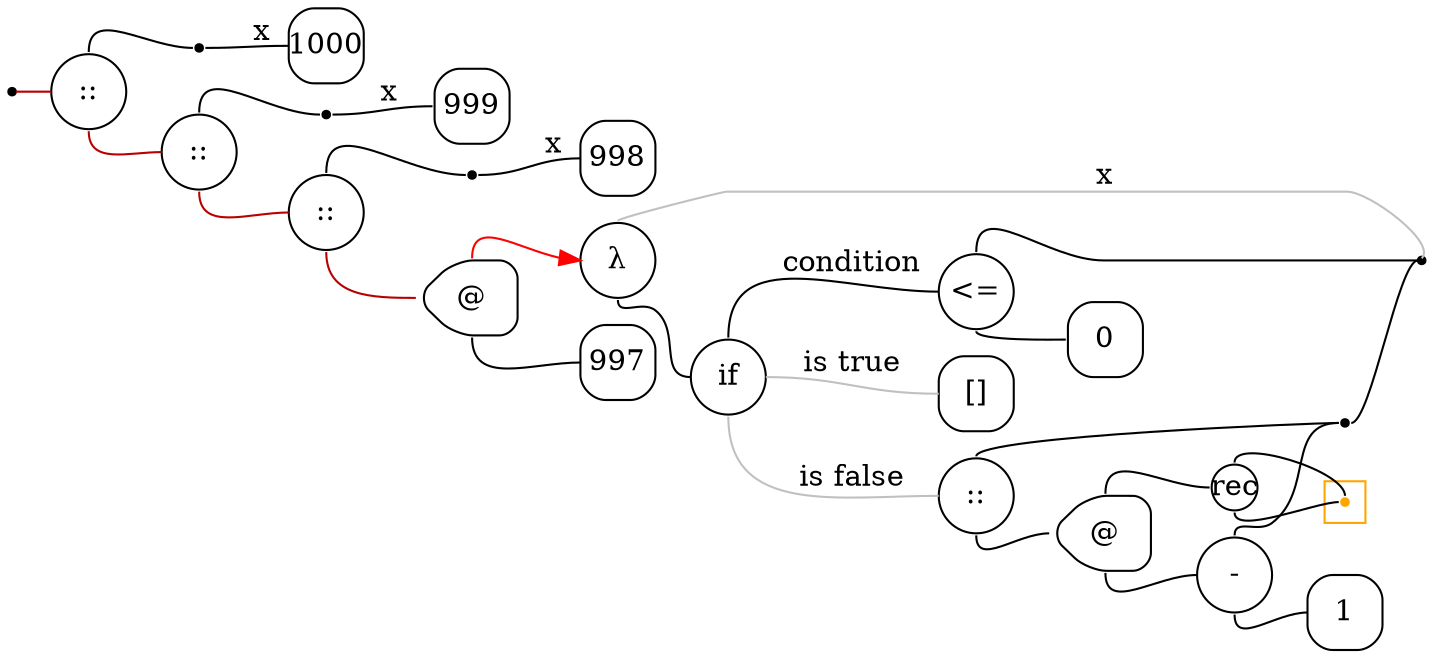 digraph G {
  rankdir=LR;
  edge[arrowhead=none,arrowtail=none];
  node[fixedsize=true,shape=circle]
  size="12.133333333333333,4.987468750000001";
  labeldistance=0;
  nodesep=.175;
  ranksep=.175;

 nd1[shape=point];
   nd14[label="1000",tooltip="nd14-ConstGraph",style=rounded,orientation=90,shape=square,color="#000000"];
 nd42[label="::",tooltip="nd42-BinOpGraph",style=rounded,color="#000000"];
 nd59[label=" ",tooltip="nd59-ContractGraph",style=rounded,orientation=90,shape=point];
   nd111[label="999",tooltip="nd111-ConstGraph",style=rounded,orientation=90,shape=square,color="#000000"];
 nd84[label="::",tooltip="nd84-BinOpGraph",style=rounded,color="#000000"];
 nd92[label=" ",tooltip="nd92-ContractGraph",style=rounded,orientation=90,shape=point];
   nd156[label="998",tooltip="nd156-ConstGraph",style=rounded,orientation=90,shape=square,color="#000000"];
 nd129[label="::",tooltip="nd129-BinOpGraph",style=rounded,color="#000000"];
 nd130[label="@",tooltip="nd130-AppGraph",style=rounded,orientation=90,shape=house,color="#000000"];
 nd137[label=" ",tooltip="nd137-ContractGraph",style=rounded,orientation=90,shape=point];
   nd201[label="997",tooltip="nd201-ConstGraph",style=rounded,orientation=90,shape=square,color="#000000"];
 nd203[label="rec",tooltip="nd203-RecurGraph",style=rounded,width=.3,height=.3,color="#000000"];
   subgraph cluster_nd207 {
     graph[style=fill,color="orange"];ndcluster_nd207[tooltip="nd207",orientation=90,shape=point,color="orange"];
   };
 nd163[label="λ",tooltip="nd163-AbsGraph",style=rounded,color="#000000"];
 nd164[label="if",tooltip="nd164-IfGraph",style=rounded,color="#000000"];
 nd165[label="<=",tooltip="nd165-BinOpGraph",style=rounded,color="#000000"];
   nd169[label="0",tooltip="nd169-ConstGraph",style=rounded,orientation=90,shape=square,color="#000000"];
   nd173[label="[]",tooltip="nd173-ConstListGraph",style=rounded,orientation=90,shape=square,color="#000000"];
 nd174[label="::",tooltip="nd174-BinOpGraph",style=rounded,color="#000000"];
 nd175[label="@",tooltip="nd175-AppGraph",style=rounded,orientation=90,shape=house,color="#000000"];
 nd177[label="-",tooltip="nd177-BinOpGraph",style=rounded,color="#000000"];
   nd181[label="1",tooltip="nd181-ConstGraph",style=rounded,orientation=90,shape=square,color="#000000"];
 nd182[label=" ",tooltip="nd182-ContractGraph",style=rounded,orientation=90,shape=point];
 nd183[label=" ",tooltip="nd183-ContractGraph",style=rounded,orientation=90,shape=point];

  nd42->nd59[tailport=n,headport=w];
  nd1->nd42[label="",tailport=e,headport=w,color="#b70000",arrowhead=none,arrowtail=none];
  nd59->nd14[label="x",tailport=e,headport=w];
  nd84->nd92[tailport=n,headport=w];
  nd42->nd84[label="",tailport=s,headport=w,color="#b70000",arrowhead=none,arrowtail=none];
  nd92->nd111[label="x",tailport=e,headport=w];
  nd130->nd163[tailport=n,headport=w,color=red,arrowhead=normal];
  nd130->nd201[tailport=s,headport=w];
  nd129->nd130[tailport=s,headport=w,color="#b70000",arrowhead=none,arrowtail=none];
  nd129->nd137[tailport=n,headport=w];
  nd84->nd129[label="",tailport=s,headport=w,color="#b70000",arrowhead=none,arrowtail=none];
  nd137->nd156[label="x",tailport=e,headport=w];
  nd165->nd169[tailport=s,headport=w];
  nd177->nd181[tailport=s,headport=w];
  nd175->nd203[tailport=n,headport=w];
  nd175->nd177[tailport=s,headport=w];
  nd174->nd175[tailport=s,headport=w];
  nd177->nd182[tailport=n,headport=w];
  nd174->nd182[tailport=n,headport=w];
  nd164->nd165[label="condition",tailport=n,headport=w];
  nd164->nd173[label="is true",tailport=e,headport=w,color=grey,arrowhead=none,arrowtail=none];
  nd164->nd174[label="is false",tailport=s,headport=w,color=grey,arrowhead=none,arrowtail=none];
  nd165->nd183[tailport=n,headport=w];
  nd182->nd183[tailport=e,headport=w];
  nd163->nd164[tailport=s,headport=w];
  nd163->nd183[dir=back,label="x",headport=ne,tailport=n,color=grey,arrowhead=none,arrowtail=none];
  nd203->ndcluster_nd207[dir=back,headport=n,tailport=n];
  nd203->ndcluster_nd207[tailport=s,headport=w];
}